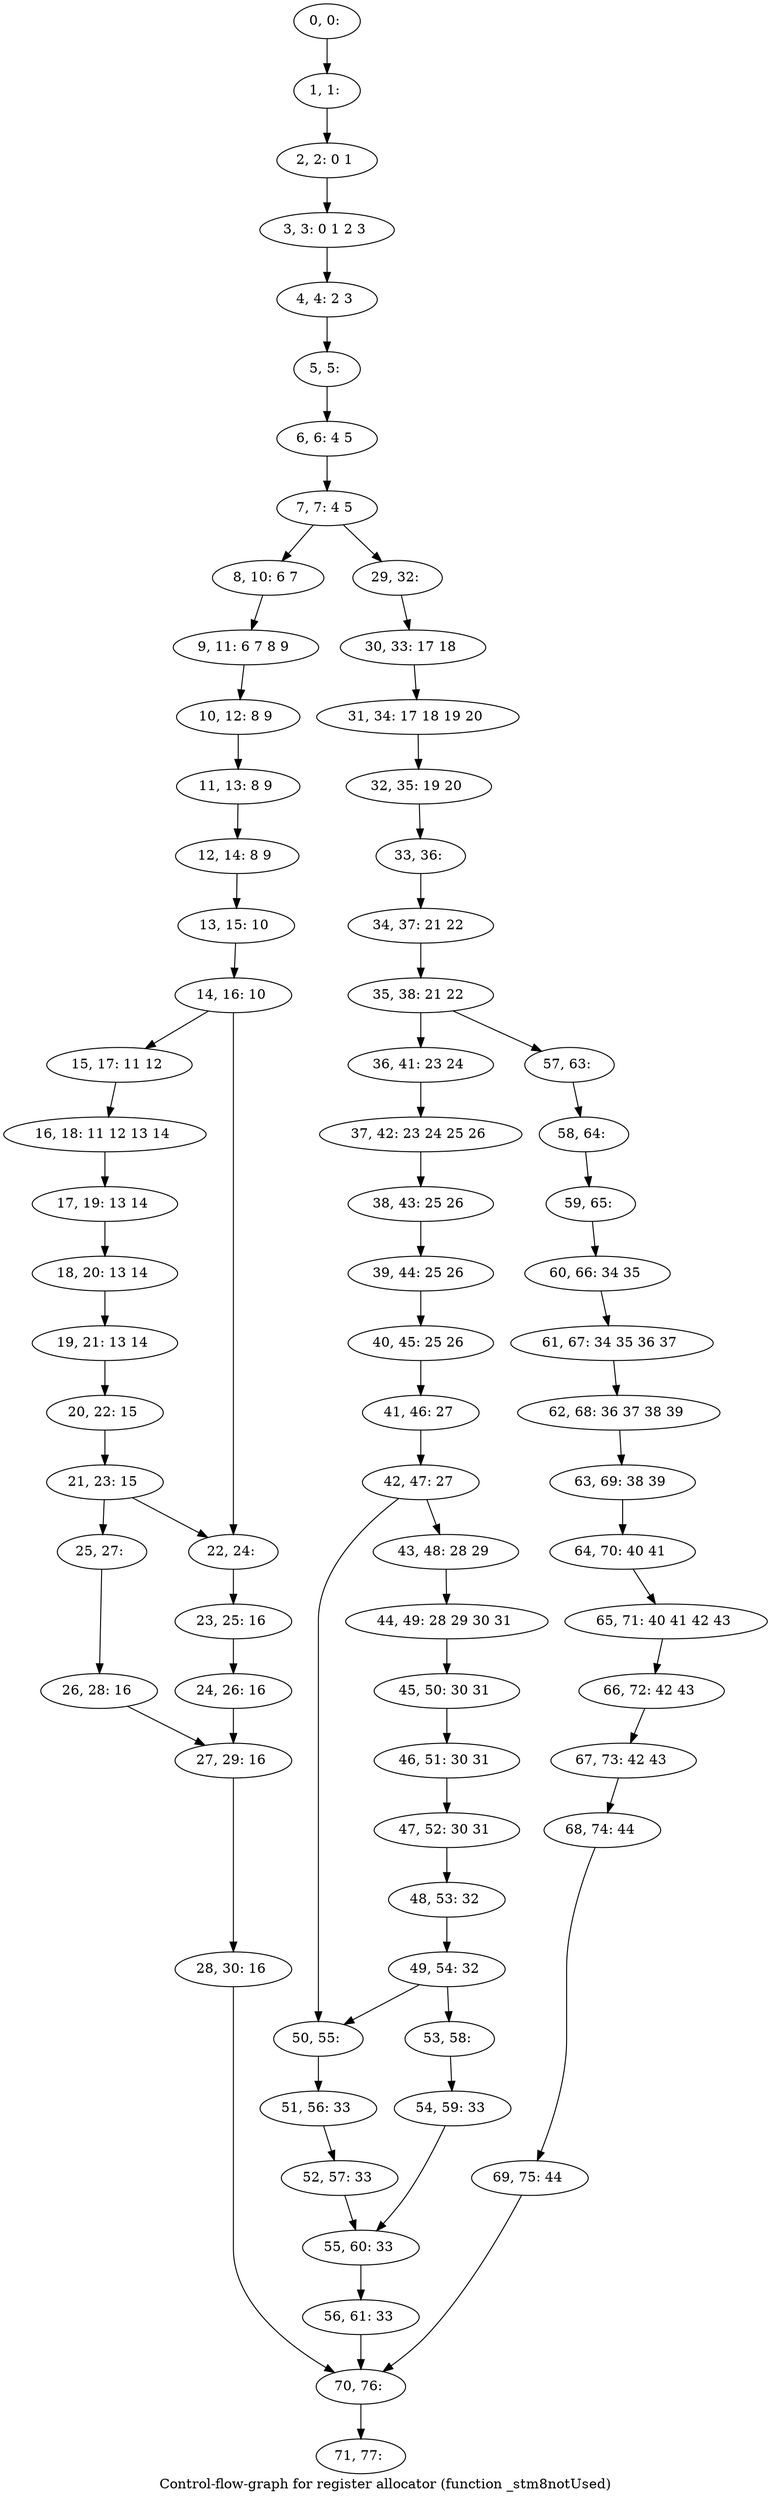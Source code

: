 digraph G {
graph [label="Control-flow-graph for register allocator (function _stm8notUsed)"]
0[label="0, 0: "];
1[label="1, 1: "];
2[label="2, 2: 0 1 "];
3[label="3, 3: 0 1 2 3 "];
4[label="4, 4: 2 3 "];
5[label="5, 5: "];
6[label="6, 6: 4 5 "];
7[label="7, 7: 4 5 "];
8[label="8, 10: 6 7 "];
9[label="9, 11: 6 7 8 9 "];
10[label="10, 12: 8 9 "];
11[label="11, 13: 8 9 "];
12[label="12, 14: 8 9 "];
13[label="13, 15: 10 "];
14[label="14, 16: 10 "];
15[label="15, 17: 11 12 "];
16[label="16, 18: 11 12 13 14 "];
17[label="17, 19: 13 14 "];
18[label="18, 20: 13 14 "];
19[label="19, 21: 13 14 "];
20[label="20, 22: 15 "];
21[label="21, 23: 15 "];
22[label="22, 24: "];
23[label="23, 25: 16 "];
24[label="24, 26: 16 "];
25[label="25, 27: "];
26[label="26, 28: 16 "];
27[label="27, 29: 16 "];
28[label="28, 30: 16 "];
29[label="29, 32: "];
30[label="30, 33: 17 18 "];
31[label="31, 34: 17 18 19 20 "];
32[label="32, 35: 19 20 "];
33[label="33, 36: "];
34[label="34, 37: 21 22 "];
35[label="35, 38: 21 22 "];
36[label="36, 41: 23 24 "];
37[label="37, 42: 23 24 25 26 "];
38[label="38, 43: 25 26 "];
39[label="39, 44: 25 26 "];
40[label="40, 45: 25 26 "];
41[label="41, 46: 27 "];
42[label="42, 47: 27 "];
43[label="43, 48: 28 29 "];
44[label="44, 49: 28 29 30 31 "];
45[label="45, 50: 30 31 "];
46[label="46, 51: 30 31 "];
47[label="47, 52: 30 31 "];
48[label="48, 53: 32 "];
49[label="49, 54: 32 "];
50[label="50, 55: "];
51[label="51, 56: 33 "];
52[label="52, 57: 33 "];
53[label="53, 58: "];
54[label="54, 59: 33 "];
55[label="55, 60: 33 "];
56[label="56, 61: 33 "];
57[label="57, 63: "];
58[label="58, 64: "];
59[label="59, 65: "];
60[label="60, 66: 34 35 "];
61[label="61, 67: 34 35 36 37 "];
62[label="62, 68: 36 37 38 39 "];
63[label="63, 69: 38 39 "];
64[label="64, 70: 40 41 "];
65[label="65, 71: 40 41 42 43 "];
66[label="66, 72: 42 43 "];
67[label="67, 73: 42 43 "];
68[label="68, 74: 44 "];
69[label="69, 75: 44 "];
70[label="70, 76: "];
71[label="71, 77: "];
0->1 ;
1->2 ;
2->3 ;
3->4 ;
4->5 ;
5->6 ;
6->7 ;
7->8 ;
7->29 ;
8->9 ;
9->10 ;
10->11 ;
11->12 ;
12->13 ;
13->14 ;
14->15 ;
14->22 ;
15->16 ;
16->17 ;
17->18 ;
18->19 ;
19->20 ;
20->21 ;
21->22 ;
21->25 ;
22->23 ;
23->24 ;
24->27 ;
25->26 ;
26->27 ;
27->28 ;
28->70 ;
29->30 ;
30->31 ;
31->32 ;
32->33 ;
33->34 ;
34->35 ;
35->36 ;
35->57 ;
36->37 ;
37->38 ;
38->39 ;
39->40 ;
40->41 ;
41->42 ;
42->43 ;
42->50 ;
43->44 ;
44->45 ;
45->46 ;
46->47 ;
47->48 ;
48->49 ;
49->50 ;
49->53 ;
50->51 ;
51->52 ;
52->55 ;
53->54 ;
54->55 ;
55->56 ;
56->70 ;
57->58 ;
58->59 ;
59->60 ;
60->61 ;
61->62 ;
62->63 ;
63->64 ;
64->65 ;
65->66 ;
66->67 ;
67->68 ;
68->69 ;
69->70 ;
70->71 ;
}
